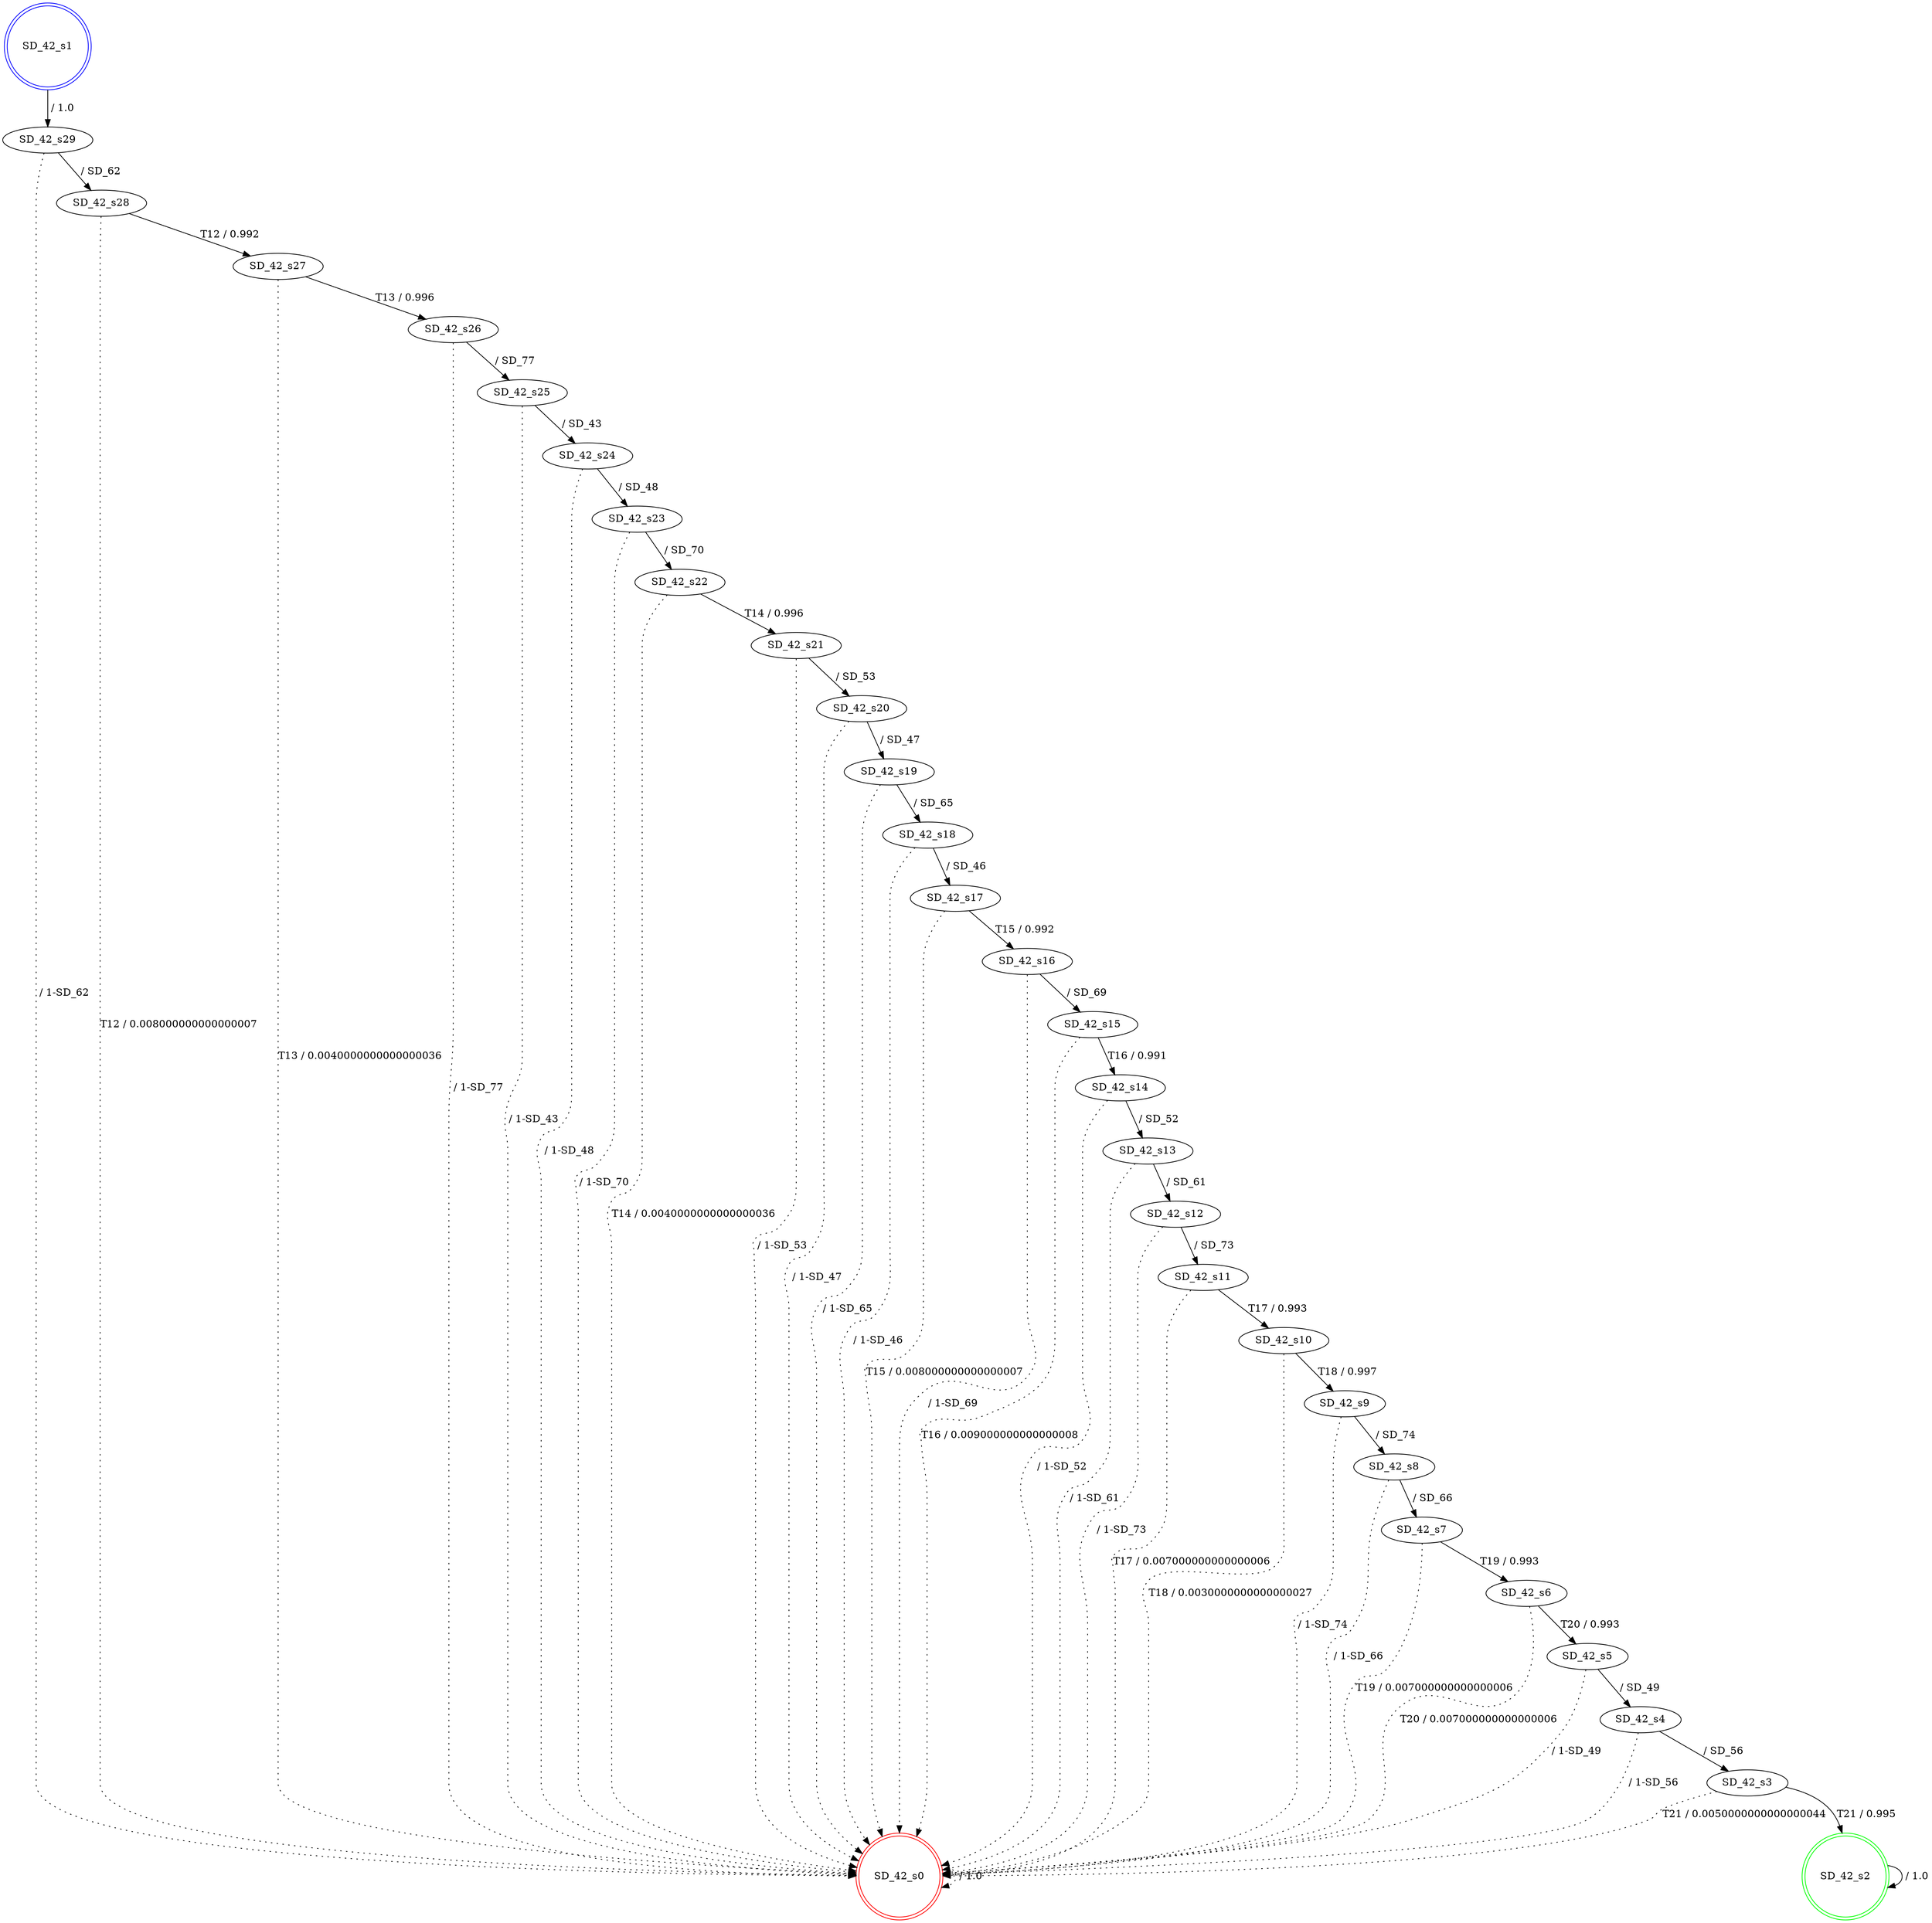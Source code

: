 digraph graphname {
SD_42_s0 [label="SD_42_s0",color=red,shape=doublecircle ];
SD_42_s1 [label="SD_42_s1",color=blue,shape=doublecircle ];
SD_42_s2 [label="SD_42_s2",color=green,shape=doublecircle ];
SD_42_s3 [label="SD_42_s3" ];
SD_42_s4 [label="SD_42_s4" ];
SD_42_s5 [label="SD_42_s5" ];
SD_42_s6 [label="SD_42_s6" ];
SD_42_s7 [label="SD_42_s7" ];
SD_42_s8 [label="SD_42_s8" ];
SD_42_s9 [label="SD_42_s9" ];
SD_42_s10 [label="SD_42_s10" ];
SD_42_s11 [label="SD_42_s11" ];
SD_42_s12 [label="SD_42_s12" ];
SD_42_s13 [label="SD_42_s13" ];
SD_42_s14 [label="SD_42_s14" ];
SD_42_s15 [label="SD_42_s15" ];
SD_42_s16 [label="SD_42_s16" ];
SD_42_s17 [label="SD_42_s17" ];
SD_42_s18 [label="SD_42_s18" ];
SD_42_s19 [label="SD_42_s19" ];
SD_42_s20 [label="SD_42_s20" ];
SD_42_s21 [label="SD_42_s21" ];
SD_42_s22 [label="SD_42_s22" ];
SD_42_s23 [label="SD_42_s23" ];
SD_42_s24 [label="SD_42_s24" ];
SD_42_s25 [label="SD_42_s25" ];
SD_42_s26 [label="SD_42_s26" ];
SD_42_s27 [label="SD_42_s27" ];
SD_42_s28 [label="SD_42_s28" ];
SD_42_s29 [label="SD_42_s29" ];
SD_42_s0 -> SD_42_s0 [label=" / 1.0", style=dotted];
SD_42_s1 -> SD_42_s29 [label=" / 1.0"];
SD_42_s2 -> SD_42_s2 [label=" / 1.0"];
SD_42_s3 -> SD_42_s2 [label="T21 / 0.995"];
SD_42_s3 -> SD_42_s0 [label="T21 / 0.0050000000000000044", style=dotted];
SD_42_s4 -> SD_42_s3 [label=" / SD_56"];
SD_42_s4 -> SD_42_s0 [label=" / 1-SD_56", style=dotted];
SD_42_s5 -> SD_42_s4 [label=" / SD_49"];
SD_42_s5 -> SD_42_s0 [label=" / 1-SD_49", style=dotted];
SD_42_s6 -> SD_42_s5 [label="T20 / 0.993"];
SD_42_s6 -> SD_42_s0 [label="T20 / 0.007000000000000006", style=dotted];
SD_42_s7 -> SD_42_s6 [label="T19 / 0.993"];
SD_42_s7 -> SD_42_s0 [label="T19 / 0.007000000000000006", style=dotted];
SD_42_s8 -> SD_42_s7 [label=" / SD_66"];
SD_42_s8 -> SD_42_s0 [label=" / 1-SD_66", style=dotted];
SD_42_s9 -> SD_42_s8 [label=" / SD_74"];
SD_42_s9 -> SD_42_s0 [label=" / 1-SD_74", style=dotted];
SD_42_s10 -> SD_42_s9 [label="T18 / 0.997"];
SD_42_s10 -> SD_42_s0 [label="T18 / 0.0030000000000000027", style=dotted];
SD_42_s11 -> SD_42_s10 [label="T17 / 0.993"];
SD_42_s11 -> SD_42_s0 [label="T17 / 0.007000000000000006", style=dotted];
SD_42_s12 -> SD_42_s11 [label=" / SD_73"];
SD_42_s12 -> SD_42_s0 [label=" / 1-SD_73", style=dotted];
SD_42_s13 -> SD_42_s12 [label=" / SD_61"];
SD_42_s13 -> SD_42_s0 [label=" / 1-SD_61", style=dotted];
SD_42_s14 -> SD_42_s13 [label=" / SD_52"];
SD_42_s14 -> SD_42_s0 [label=" / 1-SD_52", style=dotted];
SD_42_s15 -> SD_42_s14 [label="T16 / 0.991"];
SD_42_s15 -> SD_42_s0 [label="T16 / 0.009000000000000008", style=dotted];
SD_42_s16 -> SD_42_s15 [label=" / SD_69"];
SD_42_s16 -> SD_42_s0 [label=" / 1-SD_69", style=dotted];
SD_42_s17 -> SD_42_s16 [label="T15 / 0.992"];
SD_42_s17 -> SD_42_s0 [label="T15 / 0.008000000000000007", style=dotted];
SD_42_s18 -> SD_42_s17 [label=" / SD_46"];
SD_42_s18 -> SD_42_s0 [label=" / 1-SD_46", style=dotted];
SD_42_s19 -> SD_42_s18 [label=" / SD_65"];
SD_42_s19 -> SD_42_s0 [label=" / 1-SD_65", style=dotted];
SD_42_s20 -> SD_42_s19 [label=" / SD_47"];
SD_42_s20 -> SD_42_s0 [label=" / 1-SD_47", style=dotted];
SD_42_s21 -> SD_42_s20 [label=" / SD_53"];
SD_42_s21 -> SD_42_s0 [label=" / 1-SD_53", style=dotted];
SD_42_s22 -> SD_42_s21 [label="T14 / 0.996"];
SD_42_s22 -> SD_42_s0 [label="T14 / 0.0040000000000000036", style=dotted];
SD_42_s23 -> SD_42_s22 [label=" / SD_70"];
SD_42_s23 -> SD_42_s0 [label=" / 1-SD_70", style=dotted];
SD_42_s24 -> SD_42_s23 [label=" / SD_48"];
SD_42_s24 -> SD_42_s0 [label=" / 1-SD_48", style=dotted];
SD_42_s25 -> SD_42_s24 [label=" / SD_43"];
SD_42_s25 -> SD_42_s0 [label=" / 1-SD_43", style=dotted];
SD_42_s26 -> SD_42_s25 [label=" / SD_77"];
SD_42_s26 -> SD_42_s0 [label=" / 1-SD_77", style=dotted];
SD_42_s27 -> SD_42_s26 [label="T13 / 0.996"];
SD_42_s27 -> SD_42_s0 [label="T13 / 0.0040000000000000036", style=dotted];
SD_42_s28 -> SD_42_s27 [label="T12 / 0.992"];
SD_42_s28 -> SD_42_s0 [label="T12 / 0.008000000000000007", style=dotted];
SD_42_s29 -> SD_42_s28 [label=" / SD_62"];
SD_42_s29 -> SD_42_s0 [label=" / 1-SD_62", style=dotted];
}